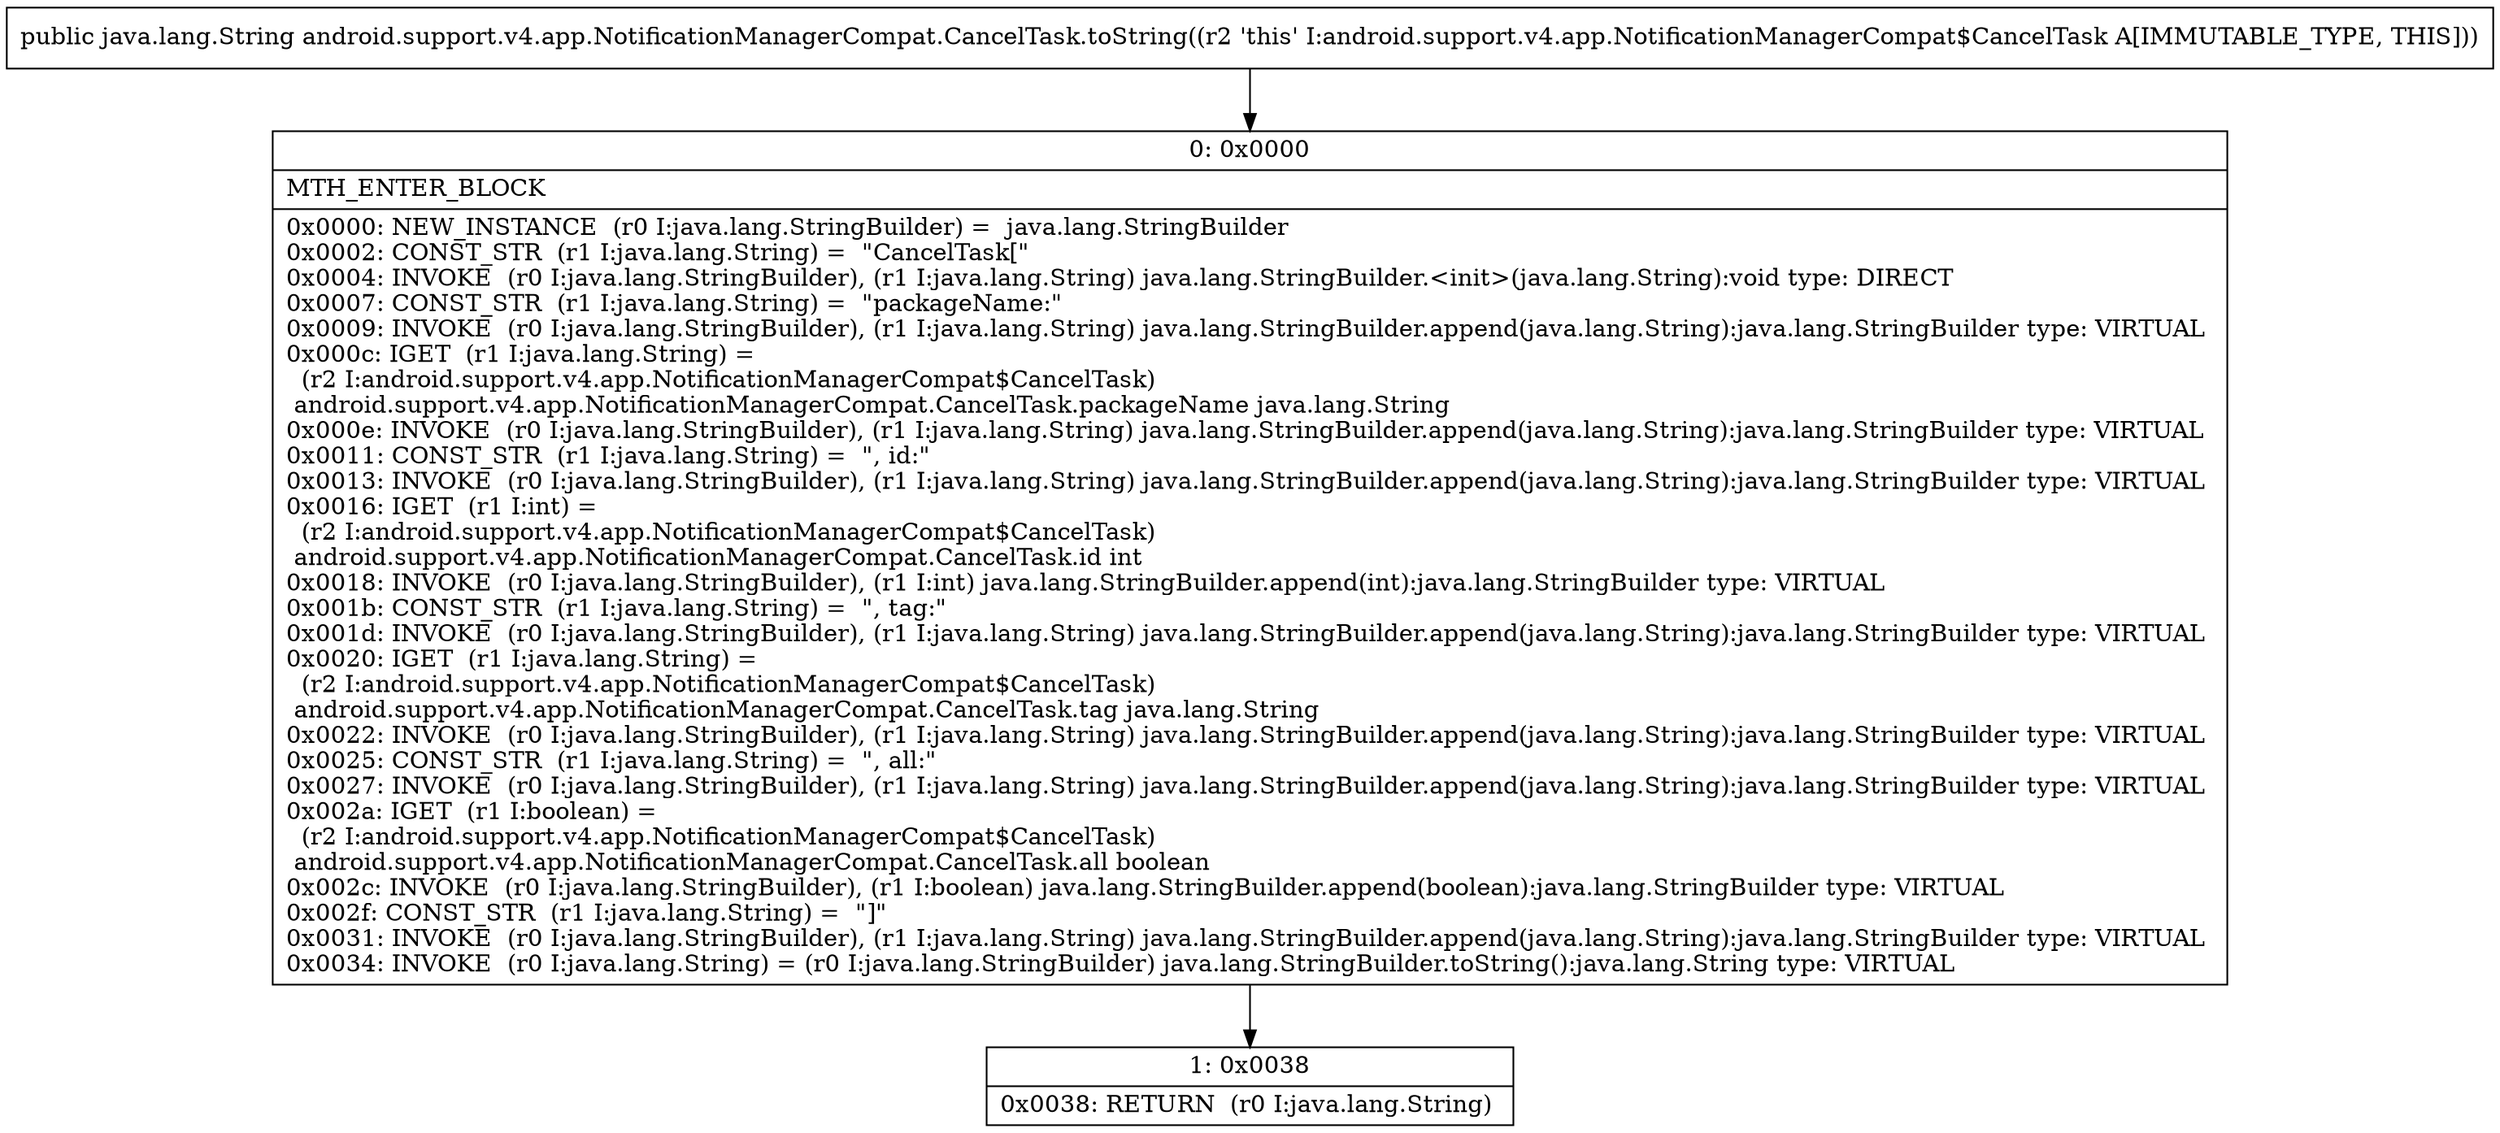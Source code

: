 digraph "CFG forandroid.support.v4.app.NotificationManagerCompat.CancelTask.toString()Ljava\/lang\/String;" {
Node_0 [shape=record,label="{0\:\ 0x0000|MTH_ENTER_BLOCK\l|0x0000: NEW_INSTANCE  (r0 I:java.lang.StringBuilder) =  java.lang.StringBuilder \l0x0002: CONST_STR  (r1 I:java.lang.String) =  \"CancelTask[\" \l0x0004: INVOKE  (r0 I:java.lang.StringBuilder), (r1 I:java.lang.String) java.lang.StringBuilder.\<init\>(java.lang.String):void type: DIRECT \l0x0007: CONST_STR  (r1 I:java.lang.String) =  \"packageName:\" \l0x0009: INVOKE  (r0 I:java.lang.StringBuilder), (r1 I:java.lang.String) java.lang.StringBuilder.append(java.lang.String):java.lang.StringBuilder type: VIRTUAL \l0x000c: IGET  (r1 I:java.lang.String) = \l  (r2 I:android.support.v4.app.NotificationManagerCompat$CancelTask)\l android.support.v4.app.NotificationManagerCompat.CancelTask.packageName java.lang.String \l0x000e: INVOKE  (r0 I:java.lang.StringBuilder), (r1 I:java.lang.String) java.lang.StringBuilder.append(java.lang.String):java.lang.StringBuilder type: VIRTUAL \l0x0011: CONST_STR  (r1 I:java.lang.String) =  \", id:\" \l0x0013: INVOKE  (r0 I:java.lang.StringBuilder), (r1 I:java.lang.String) java.lang.StringBuilder.append(java.lang.String):java.lang.StringBuilder type: VIRTUAL \l0x0016: IGET  (r1 I:int) = \l  (r2 I:android.support.v4.app.NotificationManagerCompat$CancelTask)\l android.support.v4.app.NotificationManagerCompat.CancelTask.id int \l0x0018: INVOKE  (r0 I:java.lang.StringBuilder), (r1 I:int) java.lang.StringBuilder.append(int):java.lang.StringBuilder type: VIRTUAL \l0x001b: CONST_STR  (r1 I:java.lang.String) =  \", tag:\" \l0x001d: INVOKE  (r0 I:java.lang.StringBuilder), (r1 I:java.lang.String) java.lang.StringBuilder.append(java.lang.String):java.lang.StringBuilder type: VIRTUAL \l0x0020: IGET  (r1 I:java.lang.String) = \l  (r2 I:android.support.v4.app.NotificationManagerCompat$CancelTask)\l android.support.v4.app.NotificationManagerCompat.CancelTask.tag java.lang.String \l0x0022: INVOKE  (r0 I:java.lang.StringBuilder), (r1 I:java.lang.String) java.lang.StringBuilder.append(java.lang.String):java.lang.StringBuilder type: VIRTUAL \l0x0025: CONST_STR  (r1 I:java.lang.String) =  \", all:\" \l0x0027: INVOKE  (r0 I:java.lang.StringBuilder), (r1 I:java.lang.String) java.lang.StringBuilder.append(java.lang.String):java.lang.StringBuilder type: VIRTUAL \l0x002a: IGET  (r1 I:boolean) = \l  (r2 I:android.support.v4.app.NotificationManagerCompat$CancelTask)\l android.support.v4.app.NotificationManagerCompat.CancelTask.all boolean \l0x002c: INVOKE  (r0 I:java.lang.StringBuilder), (r1 I:boolean) java.lang.StringBuilder.append(boolean):java.lang.StringBuilder type: VIRTUAL \l0x002f: CONST_STR  (r1 I:java.lang.String) =  \"]\" \l0x0031: INVOKE  (r0 I:java.lang.StringBuilder), (r1 I:java.lang.String) java.lang.StringBuilder.append(java.lang.String):java.lang.StringBuilder type: VIRTUAL \l0x0034: INVOKE  (r0 I:java.lang.String) = (r0 I:java.lang.StringBuilder) java.lang.StringBuilder.toString():java.lang.String type: VIRTUAL \l}"];
Node_1 [shape=record,label="{1\:\ 0x0038|0x0038: RETURN  (r0 I:java.lang.String) \l}"];
MethodNode[shape=record,label="{public java.lang.String android.support.v4.app.NotificationManagerCompat.CancelTask.toString((r2 'this' I:android.support.v4.app.NotificationManagerCompat$CancelTask A[IMMUTABLE_TYPE, THIS])) }"];
MethodNode -> Node_0;
Node_0 -> Node_1;
}

